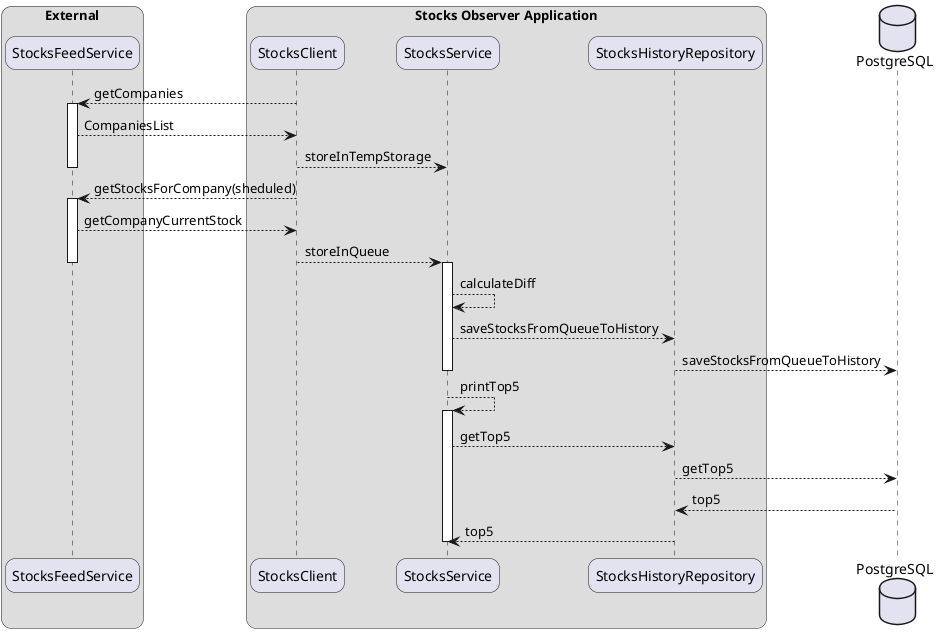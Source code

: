 @startuml
skinparam sequenceArrowThickneSFC 2
skinparam roundcorner 20

database PostgreSQL as DB order 80

box "External"
participant StocksFeedService as SFC
end box

box "Stocks Observer Application"
participant StocksClient as SC
participant StocksService as SS
participant StocksHistoryRepository as SHR
end box

SC --> SFC: getCompanies
activate SFC
SC <-- SFC: CompaniesList
SC --> SS: storeInTempStorage
deactivate SFC

SC --> SFC: getStocksForCompany(sheduled)
activate SFC
SC <-- SFC: getCompanyCurrentStock
SC --> SS: storeInQueue
deactivate SFC

activate SS
SS --> SS: calculateDiff
SS --> SHR: saveStocksFromQueueToHistory
SHR --> DB: saveStocksFromQueueToHistory
deactivate SS

SS --> SS: printTop5
activate SS
SS --> SHR: getTop5
SHR --> DB: getTop5
SHR <-- DB: top5
SS <-- SHR: top5
deactivate SS

@enduml